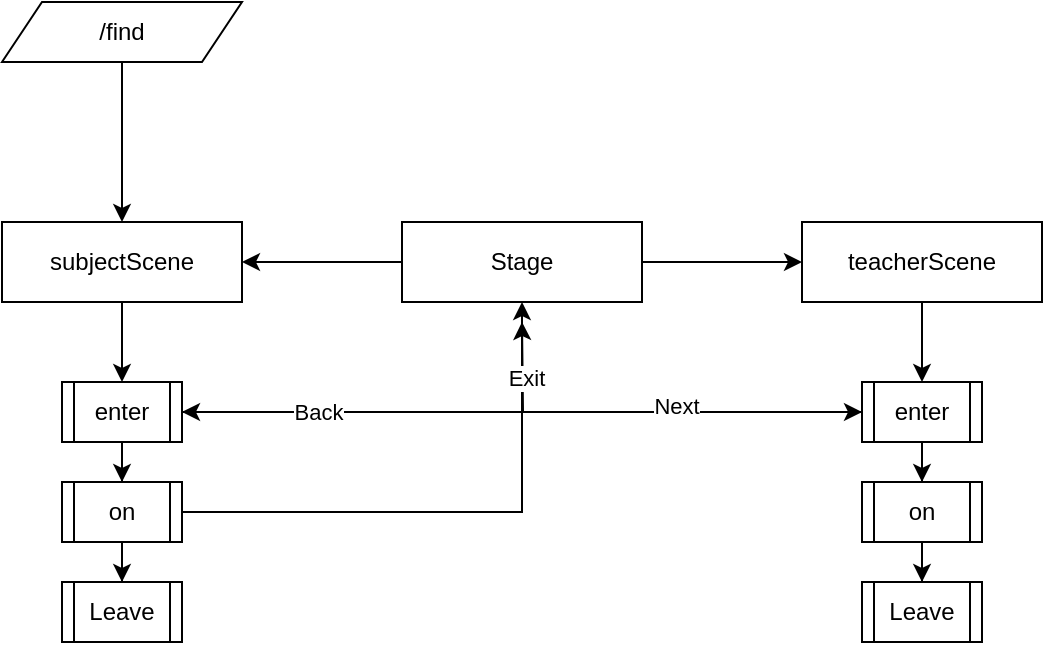 <mxfile>
    <diagram id="yi8sH0du7SfGwoxkTVEj" name="Page-1">
        <mxGraphModel dx="472" dy="407" grid="1" gridSize="10" guides="1" tooltips="1" connect="1" arrows="1" fold="1" page="1" pageScale="1" pageWidth="850" pageHeight="1100" math="0" shadow="0">
            <root>
                <mxCell id="0"/>
                <mxCell id="1" parent="0"/>
                <mxCell id="7" style="edgeStyle=orthogonalEdgeStyle;rounded=0;orthogonalLoop=1;jettySize=auto;html=1;exitX=0;exitY=0.5;exitDx=0;exitDy=0;" parent="1" source="3" target="4" edge="1">
                    <mxGeometry relative="1" as="geometry"/>
                </mxCell>
                <mxCell id="9" style="edgeStyle=orthogonalEdgeStyle;rounded=0;orthogonalLoop=1;jettySize=auto;html=1;" parent="1" source="3" target="8" edge="1">
                    <mxGeometry relative="1" as="geometry"/>
                </mxCell>
                <mxCell id="3" value="&lt;span&gt;Stage&lt;/span&gt;" style="rounded=0;whiteSpace=wrap;html=1;" parent="1" vertex="1">
                    <mxGeometry x="360" y="520" width="120" height="40" as="geometry"/>
                </mxCell>
                <mxCell id="15" style="edgeStyle=orthogonalEdgeStyle;rounded=0;orthogonalLoop=1;jettySize=auto;html=1;entryX=0.5;entryY=0;entryDx=0;entryDy=0;" parent="1" source="4" target="11" edge="1">
                    <mxGeometry relative="1" as="geometry"/>
                </mxCell>
                <mxCell id="4" value="&lt;span&gt;subjectScene&lt;/span&gt;" style="rounded=0;whiteSpace=wrap;html=1;" parent="1" vertex="1">
                    <mxGeometry x="160" y="520" width="120" height="40" as="geometry"/>
                </mxCell>
                <mxCell id="23" style="edgeStyle=orthogonalEdgeStyle;rounded=0;orthogonalLoop=1;jettySize=auto;html=1;exitX=0.5;exitY=1;exitDx=0;exitDy=0;entryX=0.5;entryY=0;entryDx=0;entryDy=0;" parent="1" source="8" target="19" edge="1">
                    <mxGeometry relative="1" as="geometry"/>
                </mxCell>
                <mxCell id="8" value="teacherScene" style="rounded=0;whiteSpace=wrap;html=1;" parent="1" vertex="1">
                    <mxGeometry x="560" y="520" width="120" height="40" as="geometry"/>
                </mxCell>
                <mxCell id="16" style="edgeStyle=orthogonalEdgeStyle;rounded=0;orthogonalLoop=1;jettySize=auto;html=1;" parent="1" source="11" target="12" edge="1">
                    <mxGeometry relative="1" as="geometry"/>
                </mxCell>
                <mxCell id="33" style="edgeStyle=orthogonalEdgeStyle;rounded=0;orthogonalLoop=1;jettySize=auto;html=1;entryX=0.5;entryY=1;entryDx=0;entryDy=0;" edge="1" parent="1" source="11" target="3">
                    <mxGeometry relative="1" as="geometry"/>
                </mxCell>
                <mxCell id="11" value="enter" style="shape=process;whiteSpace=wrap;html=1;backgroundOutline=1;" parent="1" vertex="1">
                    <mxGeometry x="190" y="600" width="60" height="30" as="geometry"/>
                </mxCell>
                <mxCell id="17" style="edgeStyle=orthogonalEdgeStyle;rounded=0;orthogonalLoop=1;jettySize=auto;html=1;" parent="1" source="12" target="13" edge="1">
                    <mxGeometry relative="1" as="geometry"/>
                </mxCell>
                <mxCell id="24" style="edgeStyle=orthogonalEdgeStyle;rounded=0;orthogonalLoop=1;jettySize=auto;html=1;entryX=0;entryY=0.5;entryDx=0;entryDy=0;" parent="1" source="12" target="19" edge="1">
                    <mxGeometry relative="1" as="geometry"/>
                </mxCell>
                <mxCell id="12" value="on" style="shape=process;whiteSpace=wrap;html=1;backgroundOutline=1;" parent="1" vertex="1">
                    <mxGeometry x="190" y="650" width="60" height="30" as="geometry"/>
                </mxCell>
                <mxCell id="13" value="Leave" style="shape=process;whiteSpace=wrap;html=1;backgroundOutline=1;" parent="1" vertex="1">
                    <mxGeometry x="190" y="700" width="60" height="30" as="geometry"/>
                </mxCell>
                <mxCell id="18" style="edgeStyle=orthogonalEdgeStyle;rounded=0;orthogonalLoop=1;jettySize=auto;html=1;" parent="1" source="19" target="21" edge="1">
                    <mxGeometry relative="1" as="geometry"/>
                </mxCell>
                <mxCell id="35" style="edgeStyle=orthogonalEdgeStyle;rounded=0;orthogonalLoop=1;jettySize=auto;html=1;" edge="1" parent="1" source="19">
                    <mxGeometry relative="1" as="geometry">
                        <mxPoint x="420" y="570" as="targetPoint"/>
                    </mxGeometry>
                </mxCell>
                <mxCell id="37" value="Exit" style="edgeLabel;html=1;align=center;verticalAlign=middle;resizable=0;points=[];" vertex="1" connectable="0" parent="35">
                    <mxGeometry x="0.741" y="-1" relative="1" as="geometry">
                        <mxPoint as="offset"/>
                    </mxGeometry>
                </mxCell>
                <mxCell id="38" style="edgeStyle=orthogonalEdgeStyle;rounded=0;orthogonalLoop=1;jettySize=auto;html=1;entryX=1;entryY=0.5;entryDx=0;entryDy=0;" edge="1" parent="1" source="19" target="11">
                    <mxGeometry relative="1" as="geometry"/>
                </mxCell>
                <mxCell id="39" value="Back" style="edgeLabel;html=1;align=center;verticalAlign=middle;resizable=0;points=[];" vertex="1" connectable="0" parent="38">
                    <mxGeometry x="0.6" relative="1" as="geometry">
                        <mxPoint as="offset"/>
                    </mxGeometry>
                </mxCell>
                <mxCell id="40" value="Next" style="edgeLabel;html=1;align=center;verticalAlign=middle;resizable=0;points=[];" vertex="1" connectable="0" parent="38">
                    <mxGeometry x="-0.449" y="-3" relative="1" as="geometry">
                        <mxPoint as="offset"/>
                    </mxGeometry>
                </mxCell>
                <mxCell id="19" value="enter" style="shape=process;whiteSpace=wrap;html=1;backgroundOutline=1;" parent="1" vertex="1">
                    <mxGeometry x="590" y="600" width="60" height="30" as="geometry"/>
                </mxCell>
                <mxCell id="20" style="edgeStyle=orthogonalEdgeStyle;rounded=0;orthogonalLoop=1;jettySize=auto;html=1;" parent="1" source="21" target="22" edge="1">
                    <mxGeometry relative="1" as="geometry"/>
                </mxCell>
                <mxCell id="21" value="on" style="shape=process;whiteSpace=wrap;html=1;backgroundOutline=1;" parent="1" vertex="1">
                    <mxGeometry x="590" y="650" width="60" height="30" as="geometry"/>
                </mxCell>
                <mxCell id="22" value="Leave" style="shape=process;whiteSpace=wrap;html=1;backgroundOutline=1;" parent="1" vertex="1">
                    <mxGeometry x="590" y="700" width="60" height="30" as="geometry"/>
                </mxCell>
                <mxCell id="30" style="edgeStyle=orthogonalEdgeStyle;rounded=0;orthogonalLoop=1;jettySize=auto;html=1;" edge="1" parent="1" source="29" target="4">
                    <mxGeometry relative="1" as="geometry"/>
                </mxCell>
                <mxCell id="29" value="/find" style="shape=parallelogram;perimeter=parallelogramPerimeter;whiteSpace=wrap;html=1;fixedSize=1;" vertex="1" parent="1">
                    <mxGeometry x="160" y="410" width="120" height="30" as="geometry"/>
                </mxCell>
            </root>
        </mxGraphModel>
    </diagram>
</mxfile>